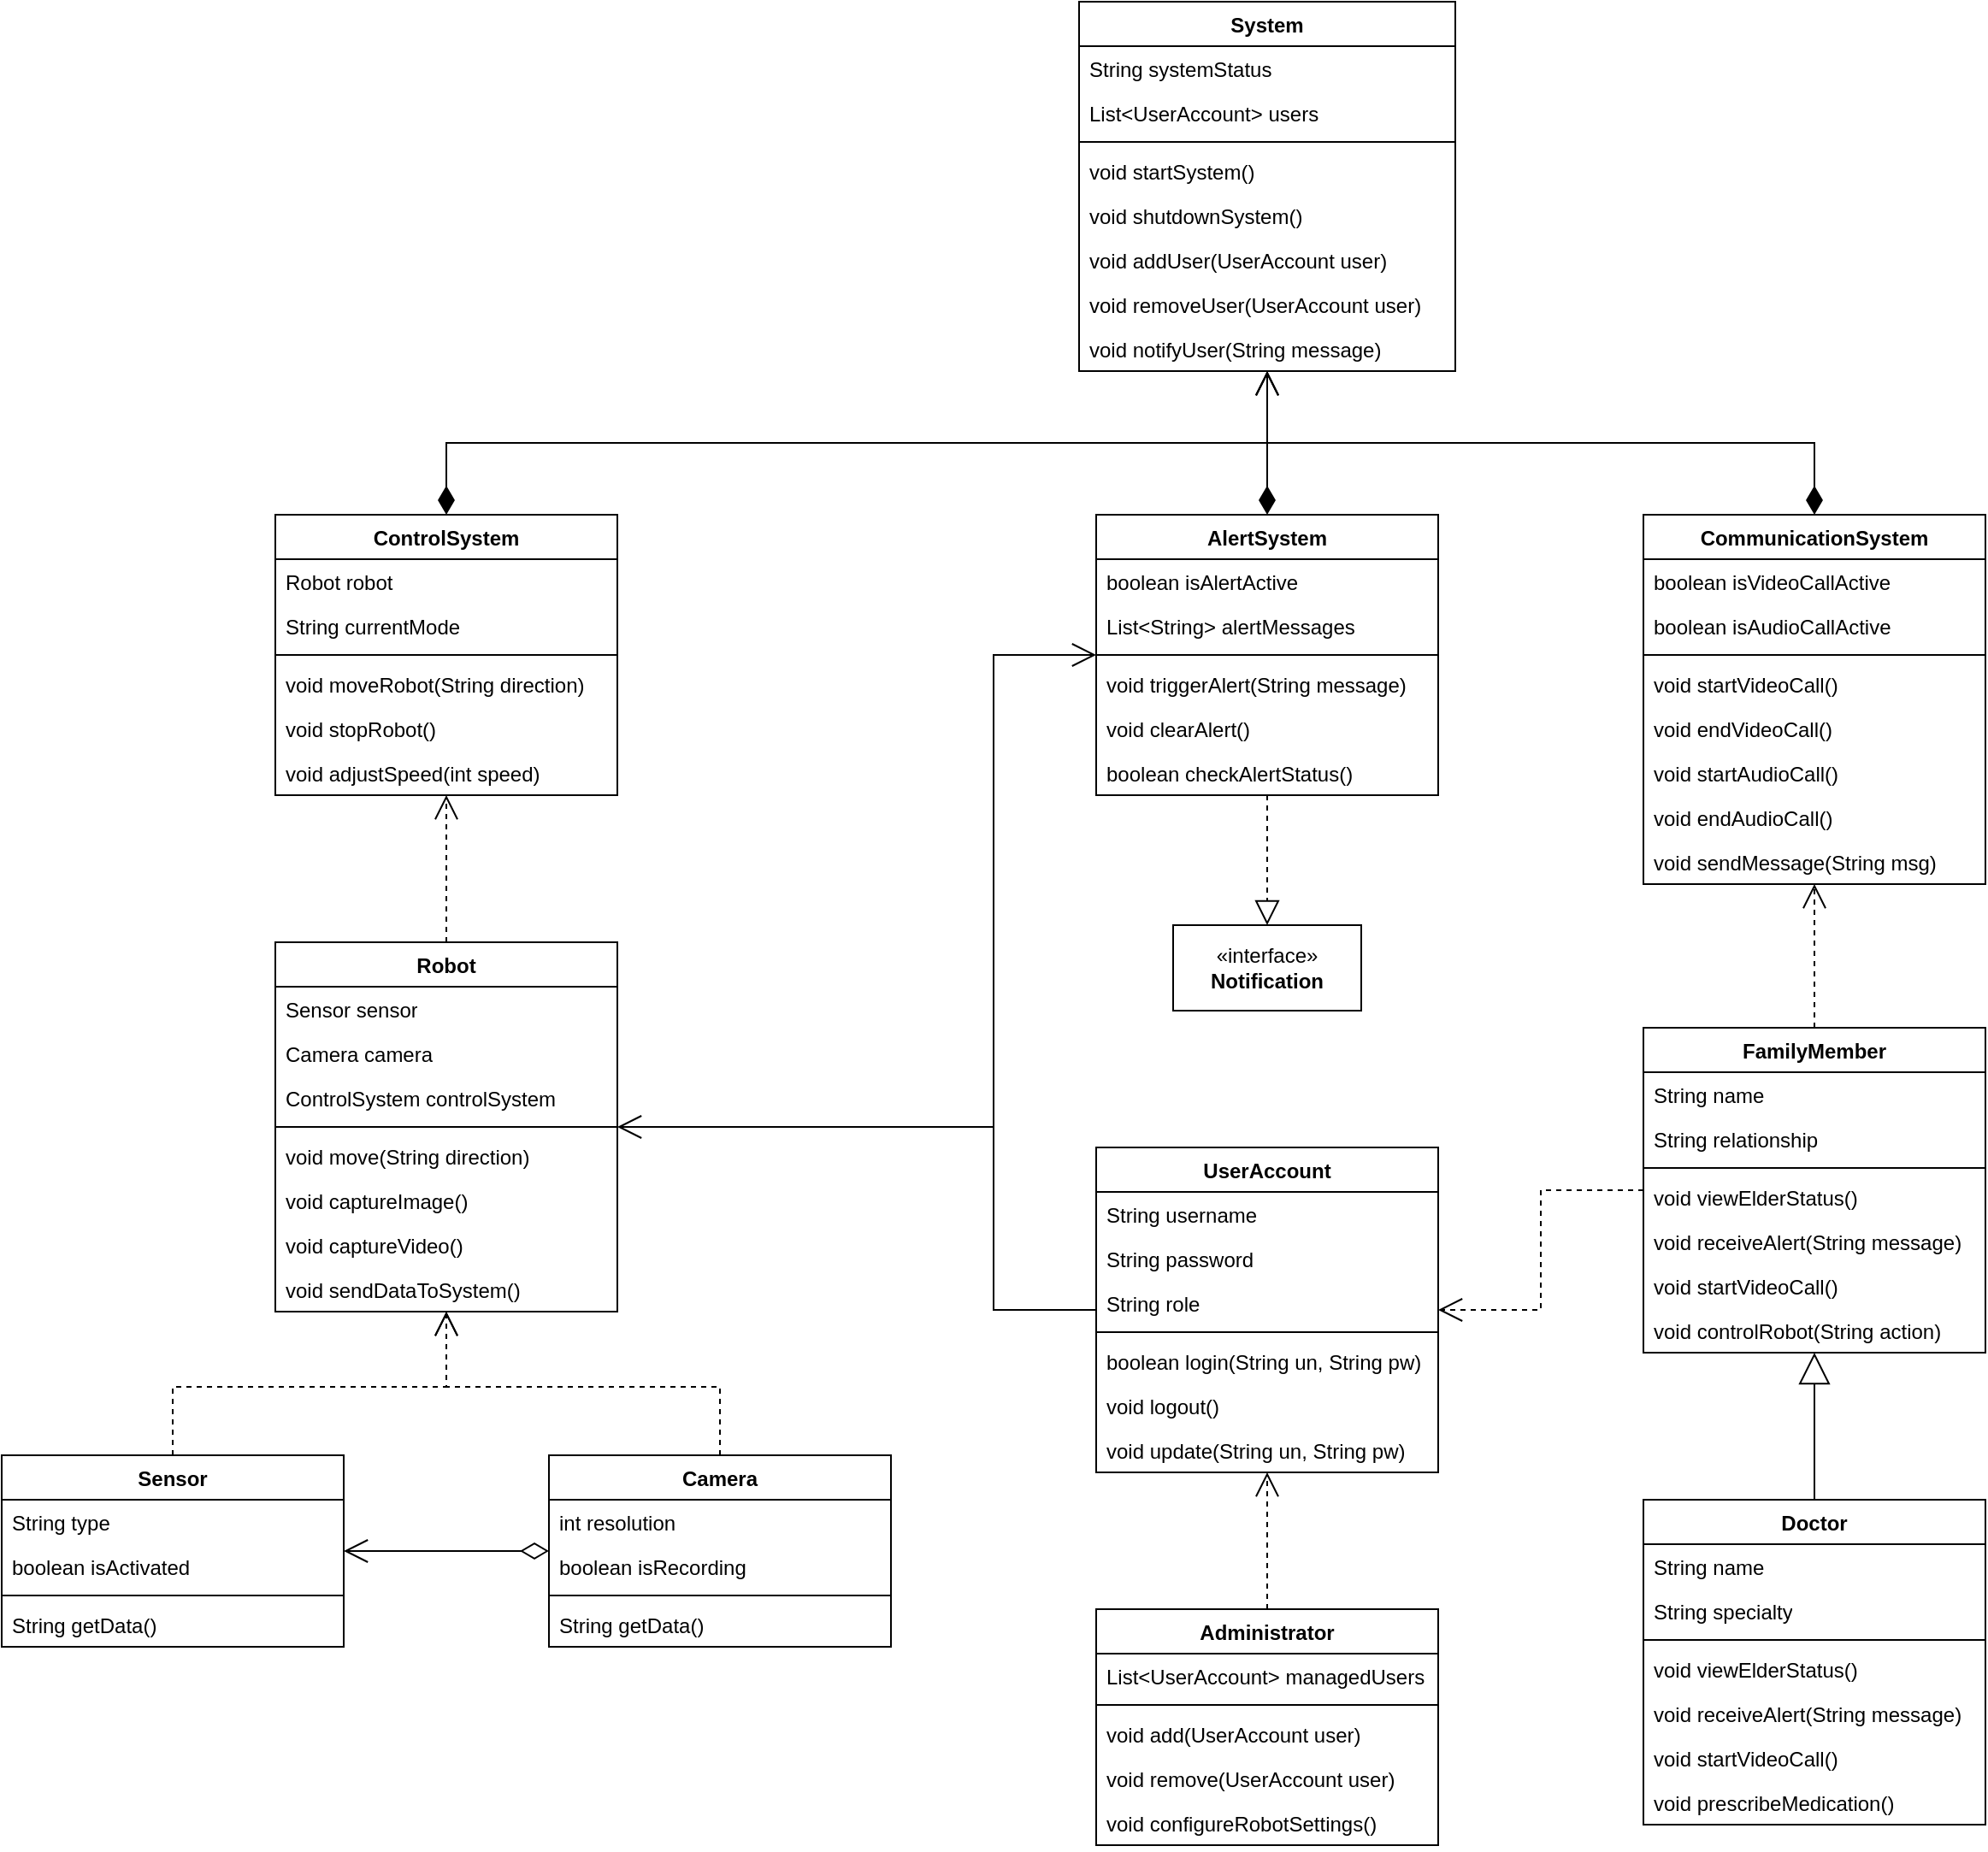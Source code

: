 <mxfile version="22.0.2" type="device">
  <diagram name="第 1 页" id="fSYWZaJNMlL_t06p-1oz">
    <mxGraphModel dx="2540" dy="2068" grid="1" gridSize="10" guides="1" tooltips="1" connect="1" arrows="1" fold="1" page="1" pageScale="1" pageWidth="827" pageHeight="1169" math="0" shadow="0">
      <root>
        <mxCell id="0" />
        <mxCell id="1" parent="0" />
        <mxCell id="MR2xdusJrkqCdpwwjNar-1" value="System" style="swimlane;fontStyle=1;align=center;verticalAlign=top;childLayout=stackLayout;horizontal=1;startSize=26;horizontalStack=0;resizeParent=1;resizeParentMax=0;resizeLast=0;collapsible=1;marginBottom=0;whiteSpace=wrap;html=1;" vertex="1" parent="1">
          <mxGeometry x="670" y="40" width="220" height="216" as="geometry" />
        </mxCell>
        <mxCell id="MR2xdusJrkqCdpwwjNar-51" value="String systemStatus" style="text;strokeColor=none;fillColor=none;align=left;verticalAlign=top;spacingLeft=4;spacingRight=4;overflow=hidden;rotatable=0;points=[[0,0.5],[1,0.5]];portConstraint=eastwest;whiteSpace=wrap;html=1;" vertex="1" parent="MR2xdusJrkqCdpwwjNar-1">
          <mxGeometry y="26" width="220" height="26" as="geometry" />
        </mxCell>
        <mxCell id="MR2xdusJrkqCdpwwjNar-52" value="List&amp;lt;UserAccount&amp;gt; users" style="text;strokeColor=none;fillColor=none;align=left;verticalAlign=top;spacingLeft=4;spacingRight=4;overflow=hidden;rotatable=0;points=[[0,0.5],[1,0.5]];portConstraint=eastwest;whiteSpace=wrap;html=1;" vertex="1" parent="MR2xdusJrkqCdpwwjNar-1">
          <mxGeometry y="52" width="220" height="26" as="geometry" />
        </mxCell>
        <mxCell id="MR2xdusJrkqCdpwwjNar-3" value="" style="line;strokeWidth=1;fillColor=none;align=left;verticalAlign=middle;spacingTop=-1;spacingLeft=3;spacingRight=3;rotatable=0;labelPosition=right;points=[];portConstraint=eastwest;strokeColor=inherit;" vertex="1" parent="MR2xdusJrkqCdpwwjNar-1">
          <mxGeometry y="78" width="220" height="8" as="geometry" />
        </mxCell>
        <mxCell id="MR2xdusJrkqCdpwwjNar-53" value="void startSystem()" style="text;strokeColor=none;fillColor=none;align=left;verticalAlign=top;spacingLeft=4;spacingRight=4;overflow=hidden;rotatable=0;points=[[0,0.5],[1,0.5]];portConstraint=eastwest;whiteSpace=wrap;html=1;" vertex="1" parent="MR2xdusJrkqCdpwwjNar-1">
          <mxGeometry y="86" width="220" height="26" as="geometry" />
        </mxCell>
        <mxCell id="MR2xdusJrkqCdpwwjNar-54" value="void shutdownSystem()" style="text;strokeColor=none;fillColor=none;align=left;verticalAlign=top;spacingLeft=4;spacingRight=4;overflow=hidden;rotatable=0;points=[[0,0.5],[1,0.5]];portConstraint=eastwest;whiteSpace=wrap;html=1;" vertex="1" parent="MR2xdusJrkqCdpwwjNar-1">
          <mxGeometry y="112" width="220" height="26" as="geometry" />
        </mxCell>
        <mxCell id="MR2xdusJrkqCdpwwjNar-55" value="void addUser(UserAccount user)" style="text;strokeColor=none;fillColor=none;align=left;verticalAlign=top;spacingLeft=4;spacingRight=4;overflow=hidden;rotatable=0;points=[[0,0.5],[1,0.5]];portConstraint=eastwest;whiteSpace=wrap;html=1;" vertex="1" parent="MR2xdusJrkqCdpwwjNar-1">
          <mxGeometry y="138" width="220" height="26" as="geometry" />
        </mxCell>
        <mxCell id="MR2xdusJrkqCdpwwjNar-56" value="void removeUser(UserAccount user)" style="text;strokeColor=none;fillColor=none;align=left;verticalAlign=top;spacingLeft=4;spacingRight=4;overflow=hidden;rotatable=0;points=[[0,0.5],[1,0.5]];portConstraint=eastwest;whiteSpace=wrap;html=1;" vertex="1" parent="MR2xdusJrkqCdpwwjNar-1">
          <mxGeometry y="164" width="220" height="26" as="geometry" />
        </mxCell>
        <mxCell id="MR2xdusJrkqCdpwwjNar-57" value="void notifyUser(String message)" style="text;strokeColor=none;fillColor=none;align=left;verticalAlign=top;spacingLeft=4;spacingRight=4;overflow=hidden;rotatable=0;points=[[0,0.5],[1,0.5]];portConstraint=eastwest;whiteSpace=wrap;html=1;" vertex="1" parent="MR2xdusJrkqCdpwwjNar-1">
          <mxGeometry y="190" width="220" height="26" as="geometry" />
        </mxCell>
        <mxCell id="MR2xdusJrkqCdpwwjNar-7" value="ControlSystem" style="swimlane;fontStyle=1;align=center;verticalAlign=top;childLayout=stackLayout;horizontal=1;startSize=26;horizontalStack=0;resizeParent=1;resizeParentMax=0;resizeLast=0;collapsible=1;marginBottom=0;whiteSpace=wrap;html=1;" vertex="1" parent="1">
          <mxGeometry x="200" y="340" width="200" height="164" as="geometry" />
        </mxCell>
        <mxCell id="MR2xdusJrkqCdpwwjNar-59" value="Robot robot" style="text;strokeColor=none;fillColor=none;align=left;verticalAlign=top;spacingLeft=4;spacingRight=4;overflow=hidden;rotatable=0;points=[[0,0.5],[1,0.5]];portConstraint=eastwest;whiteSpace=wrap;html=1;" vertex="1" parent="MR2xdusJrkqCdpwwjNar-7">
          <mxGeometry y="26" width="200" height="26" as="geometry" />
        </mxCell>
        <mxCell id="MR2xdusJrkqCdpwwjNar-60" value="String currentMode" style="text;strokeColor=none;fillColor=none;align=left;verticalAlign=top;spacingLeft=4;spacingRight=4;overflow=hidden;rotatable=0;points=[[0,0.5],[1,0.5]];portConstraint=eastwest;whiteSpace=wrap;html=1;" vertex="1" parent="MR2xdusJrkqCdpwwjNar-7">
          <mxGeometry y="52" width="200" height="26" as="geometry" />
        </mxCell>
        <mxCell id="MR2xdusJrkqCdpwwjNar-8" value="" style="line;strokeWidth=1;fillColor=none;align=left;verticalAlign=middle;spacingTop=-1;spacingLeft=3;spacingRight=3;rotatable=0;labelPosition=right;points=[];portConstraint=eastwest;strokeColor=inherit;" vertex="1" parent="MR2xdusJrkqCdpwwjNar-7">
          <mxGeometry y="78" width="200" height="8" as="geometry" />
        </mxCell>
        <mxCell id="MR2xdusJrkqCdpwwjNar-61" value="void moveRobot(String direction)" style="text;strokeColor=none;fillColor=none;align=left;verticalAlign=top;spacingLeft=4;spacingRight=4;overflow=hidden;rotatable=0;points=[[0,0.5],[1,0.5]];portConstraint=eastwest;whiteSpace=wrap;html=1;" vertex="1" parent="MR2xdusJrkqCdpwwjNar-7">
          <mxGeometry y="86" width="200" height="26" as="geometry" />
        </mxCell>
        <mxCell id="MR2xdusJrkqCdpwwjNar-63" value="void stopRobot()" style="text;strokeColor=none;fillColor=none;align=left;verticalAlign=top;spacingLeft=4;spacingRight=4;overflow=hidden;rotatable=0;points=[[0,0.5],[1,0.5]];portConstraint=eastwest;whiteSpace=wrap;html=1;" vertex="1" parent="MR2xdusJrkqCdpwwjNar-7">
          <mxGeometry y="112" width="200" height="26" as="geometry" />
        </mxCell>
        <mxCell id="MR2xdusJrkqCdpwwjNar-62" value="void adjustSpeed(int speed)" style="text;strokeColor=none;fillColor=none;align=left;verticalAlign=top;spacingLeft=4;spacingRight=4;overflow=hidden;rotatable=0;points=[[0,0.5],[1,0.5]];portConstraint=eastwest;whiteSpace=wrap;html=1;" vertex="1" parent="MR2xdusJrkqCdpwwjNar-7">
          <mxGeometry y="138" width="200" height="26" as="geometry" />
        </mxCell>
        <mxCell id="MR2xdusJrkqCdpwwjNar-9" value="AlertSystem" style="swimlane;fontStyle=1;align=center;verticalAlign=top;childLayout=stackLayout;horizontal=1;startSize=26;horizontalStack=0;resizeParent=1;resizeParentMax=0;resizeLast=0;collapsible=1;marginBottom=0;whiteSpace=wrap;html=1;" vertex="1" parent="1">
          <mxGeometry x="680" y="340" width="200" height="164" as="geometry" />
        </mxCell>
        <mxCell id="MR2xdusJrkqCdpwwjNar-65" value="boolean isAlertActive" style="text;strokeColor=none;fillColor=none;align=left;verticalAlign=top;spacingLeft=4;spacingRight=4;overflow=hidden;rotatable=0;points=[[0,0.5],[1,0.5]];portConstraint=eastwest;whiteSpace=wrap;html=1;" vertex="1" parent="MR2xdusJrkqCdpwwjNar-9">
          <mxGeometry y="26" width="200" height="26" as="geometry" />
        </mxCell>
        <mxCell id="MR2xdusJrkqCdpwwjNar-64" value="List&amp;lt;String&amp;gt; alertMessages" style="text;strokeColor=none;fillColor=none;align=left;verticalAlign=top;spacingLeft=4;spacingRight=4;overflow=hidden;rotatable=0;points=[[0,0.5],[1,0.5]];portConstraint=eastwest;whiteSpace=wrap;html=1;" vertex="1" parent="MR2xdusJrkqCdpwwjNar-9">
          <mxGeometry y="52" width="200" height="26" as="geometry" />
        </mxCell>
        <mxCell id="MR2xdusJrkqCdpwwjNar-10" value="" style="line;strokeWidth=1;fillColor=none;align=left;verticalAlign=middle;spacingTop=-1;spacingLeft=3;spacingRight=3;rotatable=0;labelPosition=right;points=[];portConstraint=eastwest;strokeColor=inherit;" vertex="1" parent="MR2xdusJrkqCdpwwjNar-9">
          <mxGeometry y="78" width="200" height="8" as="geometry" />
        </mxCell>
        <mxCell id="MR2xdusJrkqCdpwwjNar-66" value="void triggerAlert(String message)" style="text;strokeColor=none;fillColor=none;align=left;verticalAlign=top;spacingLeft=4;spacingRight=4;overflow=hidden;rotatable=0;points=[[0,0.5],[1,0.5]];portConstraint=eastwest;whiteSpace=wrap;html=1;" vertex="1" parent="MR2xdusJrkqCdpwwjNar-9">
          <mxGeometry y="86" width="200" height="26" as="geometry" />
        </mxCell>
        <mxCell id="MR2xdusJrkqCdpwwjNar-68" value="void clearAlert()" style="text;strokeColor=none;fillColor=none;align=left;verticalAlign=top;spacingLeft=4;spacingRight=4;overflow=hidden;rotatable=0;points=[[0,0.5],[1,0.5]];portConstraint=eastwest;whiteSpace=wrap;html=1;" vertex="1" parent="MR2xdusJrkqCdpwwjNar-9">
          <mxGeometry y="112" width="200" height="26" as="geometry" />
        </mxCell>
        <mxCell id="MR2xdusJrkqCdpwwjNar-67" value="boolean checkAlertStatus()" style="text;strokeColor=none;fillColor=none;align=left;verticalAlign=top;spacingLeft=4;spacingRight=4;overflow=hidden;rotatable=0;points=[[0,0.5],[1,0.5]];portConstraint=eastwest;whiteSpace=wrap;html=1;" vertex="1" parent="MR2xdusJrkqCdpwwjNar-9">
          <mxGeometry y="138" width="200" height="26" as="geometry" />
        </mxCell>
        <mxCell id="MR2xdusJrkqCdpwwjNar-11" value="CommunicationSystem" style="swimlane;fontStyle=1;align=center;verticalAlign=top;childLayout=stackLayout;horizontal=1;startSize=26;horizontalStack=0;resizeParent=1;resizeParentMax=0;resizeLast=0;collapsible=1;marginBottom=0;whiteSpace=wrap;html=1;" vertex="1" parent="1">
          <mxGeometry x="1000" y="340" width="200" height="216" as="geometry" />
        </mxCell>
        <mxCell id="MR2xdusJrkqCdpwwjNar-69" value="boolean isVideoCallActive" style="text;strokeColor=none;fillColor=none;align=left;verticalAlign=top;spacingLeft=4;spacingRight=4;overflow=hidden;rotatable=0;points=[[0,0.5],[1,0.5]];portConstraint=eastwest;whiteSpace=wrap;html=1;" vertex="1" parent="MR2xdusJrkqCdpwwjNar-11">
          <mxGeometry y="26" width="200" height="26" as="geometry" />
        </mxCell>
        <mxCell id="MR2xdusJrkqCdpwwjNar-70" value="boolean isAudioCallActive" style="text;strokeColor=none;fillColor=none;align=left;verticalAlign=top;spacingLeft=4;spacingRight=4;overflow=hidden;rotatable=0;points=[[0,0.5],[1,0.5]];portConstraint=eastwest;whiteSpace=wrap;html=1;" vertex="1" parent="MR2xdusJrkqCdpwwjNar-11">
          <mxGeometry y="52" width="200" height="26" as="geometry" />
        </mxCell>
        <mxCell id="MR2xdusJrkqCdpwwjNar-12" value="" style="line;strokeWidth=1;fillColor=none;align=left;verticalAlign=middle;spacingTop=-1;spacingLeft=3;spacingRight=3;rotatable=0;labelPosition=right;points=[];portConstraint=eastwest;strokeColor=inherit;" vertex="1" parent="MR2xdusJrkqCdpwwjNar-11">
          <mxGeometry y="78" width="200" height="8" as="geometry" />
        </mxCell>
        <mxCell id="MR2xdusJrkqCdpwwjNar-75" value="void startVideoCall()" style="text;strokeColor=none;fillColor=none;align=left;verticalAlign=top;spacingLeft=4;spacingRight=4;overflow=hidden;rotatable=0;points=[[0,0.5],[1,0.5]];portConstraint=eastwest;whiteSpace=wrap;html=1;" vertex="1" parent="MR2xdusJrkqCdpwwjNar-11">
          <mxGeometry y="86" width="200" height="26" as="geometry" />
        </mxCell>
        <mxCell id="MR2xdusJrkqCdpwwjNar-74" value="void endVideoCall()" style="text;strokeColor=none;fillColor=none;align=left;verticalAlign=top;spacingLeft=4;spacingRight=4;overflow=hidden;rotatable=0;points=[[0,0.5],[1,0.5]];portConstraint=eastwest;whiteSpace=wrap;html=1;" vertex="1" parent="MR2xdusJrkqCdpwwjNar-11">
          <mxGeometry y="112" width="200" height="26" as="geometry" />
        </mxCell>
        <mxCell id="MR2xdusJrkqCdpwwjNar-73" value="void startAudioCall()" style="text;strokeColor=none;fillColor=none;align=left;verticalAlign=top;spacingLeft=4;spacingRight=4;overflow=hidden;rotatable=0;points=[[0,0.5],[1,0.5]];portConstraint=eastwest;whiteSpace=wrap;html=1;" vertex="1" parent="MR2xdusJrkqCdpwwjNar-11">
          <mxGeometry y="138" width="200" height="26" as="geometry" />
        </mxCell>
        <mxCell id="MR2xdusJrkqCdpwwjNar-72" value="void endAudioCall()" style="text;strokeColor=none;fillColor=none;align=left;verticalAlign=top;spacingLeft=4;spacingRight=4;overflow=hidden;rotatable=0;points=[[0,0.5],[1,0.5]];portConstraint=eastwest;whiteSpace=wrap;html=1;" vertex="1" parent="MR2xdusJrkqCdpwwjNar-11">
          <mxGeometry y="164" width="200" height="26" as="geometry" />
        </mxCell>
        <mxCell id="MR2xdusJrkqCdpwwjNar-71" value="void sendMessage(String msg)" style="text;strokeColor=none;fillColor=none;align=left;verticalAlign=top;spacingLeft=4;spacingRight=4;overflow=hidden;rotatable=0;points=[[0,0.5],[1,0.5]];portConstraint=eastwest;whiteSpace=wrap;html=1;" vertex="1" parent="MR2xdusJrkqCdpwwjNar-11">
          <mxGeometry y="190" width="200" height="26" as="geometry" />
        </mxCell>
        <mxCell id="MR2xdusJrkqCdpwwjNar-13" value="Robot" style="swimlane;fontStyle=1;align=center;verticalAlign=top;childLayout=stackLayout;horizontal=1;startSize=26;horizontalStack=0;resizeParent=1;resizeParentMax=0;resizeLast=0;collapsible=1;marginBottom=0;whiteSpace=wrap;html=1;" vertex="1" parent="1">
          <mxGeometry x="200" y="590" width="200" height="216" as="geometry" />
        </mxCell>
        <mxCell id="MR2xdusJrkqCdpwwjNar-76" value="Sensor sensor" style="text;strokeColor=none;fillColor=none;align=left;verticalAlign=top;spacingLeft=4;spacingRight=4;overflow=hidden;rotatable=0;points=[[0,0.5],[1,0.5]];portConstraint=eastwest;whiteSpace=wrap;html=1;" vertex="1" parent="MR2xdusJrkqCdpwwjNar-13">
          <mxGeometry y="26" width="200" height="26" as="geometry" />
        </mxCell>
        <mxCell id="MR2xdusJrkqCdpwwjNar-78" value="Camera camera" style="text;strokeColor=none;fillColor=none;align=left;verticalAlign=top;spacingLeft=4;spacingRight=4;overflow=hidden;rotatable=0;points=[[0,0.5],[1,0.5]];portConstraint=eastwest;whiteSpace=wrap;html=1;" vertex="1" parent="MR2xdusJrkqCdpwwjNar-13">
          <mxGeometry y="52" width="200" height="26" as="geometry" />
        </mxCell>
        <mxCell id="MR2xdusJrkqCdpwwjNar-77" value="ControlSystem controlSystem" style="text;strokeColor=none;fillColor=none;align=left;verticalAlign=top;spacingLeft=4;spacingRight=4;overflow=hidden;rotatable=0;points=[[0,0.5],[1,0.5]];portConstraint=eastwest;whiteSpace=wrap;html=1;" vertex="1" parent="MR2xdusJrkqCdpwwjNar-13">
          <mxGeometry y="78" width="200" height="26" as="geometry" />
        </mxCell>
        <mxCell id="MR2xdusJrkqCdpwwjNar-14" value="" style="line;strokeWidth=1;fillColor=none;align=left;verticalAlign=middle;spacingTop=-1;spacingLeft=3;spacingRight=3;rotatable=0;labelPosition=right;points=[];portConstraint=eastwest;strokeColor=inherit;" vertex="1" parent="MR2xdusJrkqCdpwwjNar-13">
          <mxGeometry y="104" width="200" height="8" as="geometry" />
        </mxCell>
        <mxCell id="MR2xdusJrkqCdpwwjNar-79" value="void move(String direction)" style="text;strokeColor=none;fillColor=none;align=left;verticalAlign=top;spacingLeft=4;spacingRight=4;overflow=hidden;rotatable=0;points=[[0,0.5],[1,0.5]];portConstraint=eastwest;whiteSpace=wrap;html=1;" vertex="1" parent="MR2xdusJrkqCdpwwjNar-13">
          <mxGeometry y="112" width="200" height="26" as="geometry" />
        </mxCell>
        <mxCell id="MR2xdusJrkqCdpwwjNar-81" value="void captureImage()" style="text;strokeColor=none;fillColor=none;align=left;verticalAlign=top;spacingLeft=4;spacingRight=4;overflow=hidden;rotatable=0;points=[[0,0.5],[1,0.5]];portConstraint=eastwest;whiteSpace=wrap;html=1;" vertex="1" parent="MR2xdusJrkqCdpwwjNar-13">
          <mxGeometry y="138" width="200" height="26" as="geometry" />
        </mxCell>
        <mxCell id="MR2xdusJrkqCdpwwjNar-84" value="void captureVideo()" style="text;strokeColor=none;fillColor=none;align=left;verticalAlign=top;spacingLeft=4;spacingRight=4;overflow=hidden;rotatable=0;points=[[0,0.5],[1,0.5]];portConstraint=eastwest;whiteSpace=wrap;html=1;" vertex="1" parent="MR2xdusJrkqCdpwwjNar-13">
          <mxGeometry y="164" width="200" height="26" as="geometry" />
        </mxCell>
        <mxCell id="MR2xdusJrkqCdpwwjNar-82" value="void sendDataToSystem()" style="text;strokeColor=none;fillColor=none;align=left;verticalAlign=top;spacingLeft=4;spacingRight=4;overflow=hidden;rotatable=0;points=[[0,0.5],[1,0.5]];portConstraint=eastwest;whiteSpace=wrap;html=1;" vertex="1" parent="MR2xdusJrkqCdpwwjNar-13">
          <mxGeometry y="190" width="200" height="26" as="geometry" />
        </mxCell>
        <mxCell id="MR2xdusJrkqCdpwwjNar-15" value="Sensor" style="swimlane;fontStyle=1;align=center;verticalAlign=top;childLayout=stackLayout;horizontal=1;startSize=26;horizontalStack=0;resizeParent=1;resizeParentMax=0;resizeLast=0;collapsible=1;marginBottom=0;whiteSpace=wrap;html=1;" vertex="1" parent="1">
          <mxGeometry x="40" y="890" width="200" height="112" as="geometry" />
        </mxCell>
        <mxCell id="MR2xdusJrkqCdpwwjNar-85" value="String type" style="text;strokeColor=none;fillColor=none;align=left;verticalAlign=top;spacingLeft=4;spacingRight=4;overflow=hidden;rotatable=0;points=[[0,0.5],[1,0.5]];portConstraint=eastwest;whiteSpace=wrap;html=1;" vertex="1" parent="MR2xdusJrkqCdpwwjNar-15">
          <mxGeometry y="26" width="200" height="26" as="geometry" />
        </mxCell>
        <mxCell id="MR2xdusJrkqCdpwwjNar-86" value="boolean isActivated" style="text;strokeColor=none;fillColor=none;align=left;verticalAlign=top;spacingLeft=4;spacingRight=4;overflow=hidden;rotatable=0;points=[[0,0.5],[1,0.5]];portConstraint=eastwest;whiteSpace=wrap;html=1;" vertex="1" parent="MR2xdusJrkqCdpwwjNar-15">
          <mxGeometry y="52" width="200" height="26" as="geometry" />
        </mxCell>
        <mxCell id="MR2xdusJrkqCdpwwjNar-16" value="" style="line;strokeWidth=1;fillColor=none;align=left;verticalAlign=middle;spacingTop=-1;spacingLeft=3;spacingRight=3;rotatable=0;labelPosition=right;points=[];portConstraint=eastwest;strokeColor=inherit;" vertex="1" parent="MR2xdusJrkqCdpwwjNar-15">
          <mxGeometry y="78" width="200" height="8" as="geometry" />
        </mxCell>
        <mxCell id="MR2xdusJrkqCdpwwjNar-92" value="String getData()" style="text;strokeColor=none;fillColor=none;align=left;verticalAlign=top;spacingLeft=4;spacingRight=4;overflow=hidden;rotatable=0;points=[[0,0.5],[1,0.5]];portConstraint=eastwest;whiteSpace=wrap;html=1;" vertex="1" parent="MR2xdusJrkqCdpwwjNar-15">
          <mxGeometry y="86" width="200" height="26" as="geometry" />
        </mxCell>
        <mxCell id="MR2xdusJrkqCdpwwjNar-17" value="Camera" style="swimlane;fontStyle=1;align=center;verticalAlign=top;childLayout=stackLayout;horizontal=1;startSize=26;horizontalStack=0;resizeParent=1;resizeParentMax=0;resizeLast=0;collapsible=1;marginBottom=0;whiteSpace=wrap;html=1;" vertex="1" parent="1">
          <mxGeometry x="360" y="890" width="200" height="112" as="geometry" />
        </mxCell>
        <mxCell id="MR2xdusJrkqCdpwwjNar-88" value="int resolution" style="text;strokeColor=none;fillColor=none;align=left;verticalAlign=top;spacingLeft=4;spacingRight=4;overflow=hidden;rotatable=0;points=[[0,0.5],[1,0.5]];portConstraint=eastwest;whiteSpace=wrap;html=1;" vertex="1" parent="MR2xdusJrkqCdpwwjNar-17">
          <mxGeometry y="26" width="200" height="26" as="geometry" />
        </mxCell>
        <mxCell id="MR2xdusJrkqCdpwwjNar-87" value="boolean isRecording" style="text;strokeColor=none;fillColor=none;align=left;verticalAlign=top;spacingLeft=4;spacingRight=4;overflow=hidden;rotatable=0;points=[[0,0.5],[1,0.5]];portConstraint=eastwest;whiteSpace=wrap;html=1;" vertex="1" parent="MR2xdusJrkqCdpwwjNar-17">
          <mxGeometry y="52" width="200" height="26" as="geometry" />
        </mxCell>
        <mxCell id="MR2xdusJrkqCdpwwjNar-18" value="" style="line;strokeWidth=1;fillColor=none;align=left;verticalAlign=middle;spacingTop=-1;spacingLeft=3;spacingRight=3;rotatable=0;labelPosition=right;points=[];portConstraint=eastwest;strokeColor=inherit;" vertex="1" parent="MR2xdusJrkqCdpwwjNar-17">
          <mxGeometry y="78" width="200" height="8" as="geometry" />
        </mxCell>
        <mxCell id="MR2xdusJrkqCdpwwjNar-89" value="String getData()" style="text;strokeColor=none;fillColor=none;align=left;verticalAlign=top;spacingLeft=4;spacingRight=4;overflow=hidden;rotatable=0;points=[[0,0.5],[1,0.5]];portConstraint=eastwest;whiteSpace=wrap;html=1;" vertex="1" parent="MR2xdusJrkqCdpwwjNar-17">
          <mxGeometry y="86" width="200" height="26" as="geometry" />
        </mxCell>
        <mxCell id="MR2xdusJrkqCdpwwjNar-21" value="FamilyMember" style="swimlane;fontStyle=1;align=center;verticalAlign=top;childLayout=stackLayout;horizontal=1;startSize=26;horizontalStack=0;resizeParent=1;resizeParentMax=0;resizeLast=0;collapsible=1;marginBottom=0;whiteSpace=wrap;html=1;" vertex="1" parent="1">
          <mxGeometry x="1000" y="640" width="200" height="190" as="geometry" />
        </mxCell>
        <mxCell id="MR2xdusJrkqCdpwwjNar-103" value="String name" style="text;strokeColor=none;fillColor=none;align=left;verticalAlign=top;spacingLeft=4;spacingRight=4;overflow=hidden;rotatable=0;points=[[0,0.5],[1,0.5]];portConstraint=eastwest;whiteSpace=wrap;html=1;" vertex="1" parent="MR2xdusJrkqCdpwwjNar-21">
          <mxGeometry y="26" width="200" height="26" as="geometry" />
        </mxCell>
        <mxCell id="MR2xdusJrkqCdpwwjNar-104" value="String relationship" style="text;strokeColor=none;fillColor=none;align=left;verticalAlign=top;spacingLeft=4;spacingRight=4;overflow=hidden;rotatable=0;points=[[0,0.5],[1,0.5]];portConstraint=eastwest;whiteSpace=wrap;html=1;" vertex="1" parent="MR2xdusJrkqCdpwwjNar-21">
          <mxGeometry y="52" width="200" height="26" as="geometry" />
        </mxCell>
        <mxCell id="MR2xdusJrkqCdpwwjNar-22" value="" style="line;strokeWidth=1;fillColor=none;align=left;verticalAlign=middle;spacingTop=-1;spacingLeft=3;spacingRight=3;rotatable=0;labelPosition=right;points=[];portConstraint=eastwest;strokeColor=inherit;" vertex="1" parent="MR2xdusJrkqCdpwwjNar-21">
          <mxGeometry y="78" width="200" height="8" as="geometry" />
        </mxCell>
        <mxCell id="MR2xdusJrkqCdpwwjNar-108" value="void viewElderStatus()" style="text;strokeColor=none;fillColor=none;align=left;verticalAlign=top;spacingLeft=4;spacingRight=4;overflow=hidden;rotatable=0;points=[[0,0.5],[1,0.5]];portConstraint=eastwest;whiteSpace=wrap;html=1;" vertex="1" parent="MR2xdusJrkqCdpwwjNar-21">
          <mxGeometry y="86" width="200" height="26" as="geometry" />
        </mxCell>
        <mxCell id="MR2xdusJrkqCdpwwjNar-107" value="void receiveAlert(String message)" style="text;strokeColor=none;fillColor=none;align=left;verticalAlign=top;spacingLeft=4;spacingRight=4;overflow=hidden;rotatable=0;points=[[0,0.5],[1,0.5]];portConstraint=eastwest;whiteSpace=wrap;html=1;" vertex="1" parent="MR2xdusJrkqCdpwwjNar-21">
          <mxGeometry y="112" width="200" height="26" as="geometry" />
        </mxCell>
        <mxCell id="MR2xdusJrkqCdpwwjNar-106" value="void startVideoCall()" style="text;strokeColor=none;fillColor=none;align=left;verticalAlign=top;spacingLeft=4;spacingRight=4;overflow=hidden;rotatable=0;points=[[0,0.5],[1,0.5]];portConstraint=eastwest;whiteSpace=wrap;html=1;" vertex="1" parent="MR2xdusJrkqCdpwwjNar-21">
          <mxGeometry y="138" width="200" height="26" as="geometry" />
        </mxCell>
        <mxCell id="MR2xdusJrkqCdpwwjNar-105" value="void controlRobot(String action)" style="text;strokeColor=none;fillColor=none;align=left;verticalAlign=top;spacingLeft=4;spacingRight=4;overflow=hidden;rotatable=0;points=[[0,0.5],[1,0.5]];portConstraint=eastwest;whiteSpace=wrap;html=1;" vertex="1" parent="MR2xdusJrkqCdpwwjNar-21">
          <mxGeometry y="164" width="200" height="26" as="geometry" />
        </mxCell>
        <mxCell id="MR2xdusJrkqCdpwwjNar-23" value="Doctor" style="swimlane;fontStyle=1;align=center;verticalAlign=top;childLayout=stackLayout;horizontal=1;startSize=26;horizontalStack=0;resizeParent=1;resizeParentMax=0;resizeLast=0;collapsible=1;marginBottom=0;whiteSpace=wrap;html=1;" vertex="1" parent="1">
          <mxGeometry x="1000" y="916" width="200" height="190" as="geometry" />
        </mxCell>
        <mxCell id="MR2xdusJrkqCdpwwjNar-109" value="String name" style="text;strokeColor=none;fillColor=none;align=left;verticalAlign=top;spacingLeft=4;spacingRight=4;overflow=hidden;rotatable=0;points=[[0,0.5],[1,0.5]];portConstraint=eastwest;whiteSpace=wrap;html=1;" vertex="1" parent="MR2xdusJrkqCdpwwjNar-23">
          <mxGeometry y="26" width="200" height="26" as="geometry" />
        </mxCell>
        <mxCell id="MR2xdusJrkqCdpwwjNar-110" value="String specialty" style="text;strokeColor=none;fillColor=none;align=left;verticalAlign=top;spacingLeft=4;spacingRight=4;overflow=hidden;rotatable=0;points=[[0,0.5],[1,0.5]];portConstraint=eastwest;whiteSpace=wrap;html=1;" vertex="1" parent="MR2xdusJrkqCdpwwjNar-23">
          <mxGeometry y="52" width="200" height="26" as="geometry" />
        </mxCell>
        <mxCell id="MR2xdusJrkqCdpwwjNar-24" value="" style="line;strokeWidth=1;fillColor=none;align=left;verticalAlign=middle;spacingTop=-1;spacingLeft=3;spacingRight=3;rotatable=0;labelPosition=right;points=[];portConstraint=eastwest;strokeColor=inherit;" vertex="1" parent="MR2xdusJrkqCdpwwjNar-23">
          <mxGeometry y="78" width="200" height="8" as="geometry" />
        </mxCell>
        <mxCell id="MR2xdusJrkqCdpwwjNar-111" value="void viewElderStatus()" style="text;strokeColor=none;fillColor=none;align=left;verticalAlign=top;spacingLeft=4;spacingRight=4;overflow=hidden;rotatable=0;points=[[0,0.5],[1,0.5]];portConstraint=eastwest;whiteSpace=wrap;html=1;" vertex="1" parent="MR2xdusJrkqCdpwwjNar-23">
          <mxGeometry y="86" width="200" height="26" as="geometry" />
        </mxCell>
        <mxCell id="MR2xdusJrkqCdpwwjNar-112" value="void receiveAlert(String message)" style="text;strokeColor=none;fillColor=none;align=left;verticalAlign=top;spacingLeft=4;spacingRight=4;overflow=hidden;rotatable=0;points=[[0,0.5],[1,0.5]];portConstraint=eastwest;whiteSpace=wrap;html=1;" vertex="1" parent="MR2xdusJrkqCdpwwjNar-23">
          <mxGeometry y="112" width="200" height="26" as="geometry" />
        </mxCell>
        <mxCell id="MR2xdusJrkqCdpwwjNar-113" value="void startVideoCall()" style="text;strokeColor=none;fillColor=none;align=left;verticalAlign=top;spacingLeft=4;spacingRight=4;overflow=hidden;rotatable=0;points=[[0,0.5],[1,0.5]];portConstraint=eastwest;whiteSpace=wrap;html=1;" vertex="1" parent="MR2xdusJrkqCdpwwjNar-23">
          <mxGeometry y="138" width="200" height="26" as="geometry" />
        </mxCell>
        <mxCell id="MR2xdusJrkqCdpwwjNar-114" value="void prescribeMedication()" style="text;strokeColor=none;fillColor=none;align=left;verticalAlign=top;spacingLeft=4;spacingRight=4;overflow=hidden;rotatable=0;points=[[0,0.5],[1,0.5]];portConstraint=eastwest;whiteSpace=wrap;html=1;" vertex="1" parent="MR2xdusJrkqCdpwwjNar-23">
          <mxGeometry y="164" width="200" height="26" as="geometry" />
        </mxCell>
        <mxCell id="MR2xdusJrkqCdpwwjNar-25" value="UserAccount" style="swimlane;fontStyle=1;align=center;verticalAlign=top;childLayout=stackLayout;horizontal=1;startSize=26;horizontalStack=0;resizeParent=1;resizeParentMax=0;resizeLast=0;collapsible=1;marginBottom=0;whiteSpace=wrap;html=1;" vertex="1" parent="1">
          <mxGeometry x="680" y="710" width="200" height="190" as="geometry" />
        </mxCell>
        <mxCell id="MR2xdusJrkqCdpwwjNar-93" value="String username" style="text;strokeColor=none;fillColor=none;align=left;verticalAlign=top;spacingLeft=4;spacingRight=4;overflow=hidden;rotatable=0;points=[[0,0.5],[1,0.5]];portConstraint=eastwest;whiteSpace=wrap;html=1;" vertex="1" parent="MR2xdusJrkqCdpwwjNar-25">
          <mxGeometry y="26" width="200" height="26" as="geometry" />
        </mxCell>
        <mxCell id="MR2xdusJrkqCdpwwjNar-95" value="String password" style="text;strokeColor=none;fillColor=none;align=left;verticalAlign=top;spacingLeft=4;spacingRight=4;overflow=hidden;rotatable=0;points=[[0,0.5],[1,0.5]];portConstraint=eastwest;whiteSpace=wrap;html=1;" vertex="1" parent="MR2xdusJrkqCdpwwjNar-25">
          <mxGeometry y="52" width="200" height="26" as="geometry" />
        </mxCell>
        <mxCell id="MR2xdusJrkqCdpwwjNar-94" value="String role" style="text;strokeColor=none;fillColor=none;align=left;verticalAlign=top;spacingLeft=4;spacingRight=4;overflow=hidden;rotatable=0;points=[[0,0.5],[1,0.5]];portConstraint=eastwest;whiteSpace=wrap;html=1;" vertex="1" parent="MR2xdusJrkqCdpwwjNar-25">
          <mxGeometry y="78" width="200" height="26" as="geometry" />
        </mxCell>
        <mxCell id="MR2xdusJrkqCdpwwjNar-26" value="" style="line;strokeWidth=1;fillColor=none;align=left;verticalAlign=middle;spacingTop=-1;spacingLeft=3;spacingRight=3;rotatable=0;labelPosition=right;points=[];portConstraint=eastwest;strokeColor=inherit;" vertex="1" parent="MR2xdusJrkqCdpwwjNar-25">
          <mxGeometry y="104" width="200" height="8" as="geometry" />
        </mxCell>
        <mxCell id="MR2xdusJrkqCdpwwjNar-98" value="boolean login(String un, String pw)" style="text;strokeColor=none;fillColor=none;align=left;verticalAlign=top;spacingLeft=4;spacingRight=4;overflow=hidden;rotatable=0;points=[[0,0.5],[1,0.5]];portConstraint=eastwest;whiteSpace=wrap;html=1;" vertex="1" parent="MR2xdusJrkqCdpwwjNar-25">
          <mxGeometry y="112" width="200" height="26" as="geometry" />
        </mxCell>
        <mxCell id="MR2xdusJrkqCdpwwjNar-97" value="void logout()" style="text;strokeColor=none;fillColor=none;align=left;verticalAlign=top;spacingLeft=4;spacingRight=4;overflow=hidden;rotatable=0;points=[[0,0.5],[1,0.5]];portConstraint=eastwest;whiteSpace=wrap;html=1;" vertex="1" parent="MR2xdusJrkqCdpwwjNar-25">
          <mxGeometry y="138" width="200" height="26" as="geometry" />
        </mxCell>
        <mxCell id="MR2xdusJrkqCdpwwjNar-96" value="void update(String un, String pw)" style="text;strokeColor=none;fillColor=none;align=left;verticalAlign=top;spacingLeft=4;spacingRight=4;overflow=hidden;rotatable=0;points=[[0,0.5],[1,0.5]];portConstraint=eastwest;whiteSpace=wrap;html=1;" vertex="1" parent="MR2xdusJrkqCdpwwjNar-25">
          <mxGeometry y="164" width="200" height="26" as="geometry" />
        </mxCell>
        <mxCell id="MR2xdusJrkqCdpwwjNar-27" value="Administrator" style="swimlane;fontStyle=1;align=center;verticalAlign=top;childLayout=stackLayout;horizontal=1;startSize=26;horizontalStack=0;resizeParent=1;resizeParentMax=0;resizeLast=0;collapsible=1;marginBottom=0;whiteSpace=wrap;html=1;" vertex="1" parent="1">
          <mxGeometry x="680" y="980" width="200" height="138" as="geometry" />
        </mxCell>
        <mxCell id="MR2xdusJrkqCdpwwjNar-99" value="List&amp;lt;UserAccount&amp;gt; managedUsers" style="text;strokeColor=none;fillColor=none;align=left;verticalAlign=top;spacingLeft=4;spacingRight=4;overflow=hidden;rotatable=0;points=[[0,0.5],[1,0.5]];portConstraint=eastwest;whiteSpace=wrap;html=1;" vertex="1" parent="MR2xdusJrkqCdpwwjNar-27">
          <mxGeometry y="26" width="200" height="26" as="geometry" />
        </mxCell>
        <mxCell id="MR2xdusJrkqCdpwwjNar-28" value="" style="line;strokeWidth=1;fillColor=none;align=left;verticalAlign=middle;spacingTop=-1;spacingLeft=3;spacingRight=3;rotatable=0;labelPosition=right;points=[];portConstraint=eastwest;strokeColor=inherit;" vertex="1" parent="MR2xdusJrkqCdpwwjNar-27">
          <mxGeometry y="52" width="200" height="8" as="geometry" />
        </mxCell>
        <mxCell id="MR2xdusJrkqCdpwwjNar-100" value="void add(UserAccount user)" style="text;strokeColor=none;fillColor=none;align=left;verticalAlign=top;spacingLeft=4;spacingRight=4;overflow=hidden;rotatable=0;points=[[0,0.5],[1,0.5]];portConstraint=eastwest;whiteSpace=wrap;html=1;" vertex="1" parent="MR2xdusJrkqCdpwwjNar-27">
          <mxGeometry y="60" width="200" height="26" as="geometry" />
        </mxCell>
        <mxCell id="MR2xdusJrkqCdpwwjNar-101" value="void remove(UserAccount user)" style="text;strokeColor=none;fillColor=none;align=left;verticalAlign=top;spacingLeft=4;spacingRight=4;overflow=hidden;rotatable=0;points=[[0,0.5],[1,0.5]];portConstraint=eastwest;whiteSpace=wrap;html=1;" vertex="1" parent="MR2xdusJrkqCdpwwjNar-27">
          <mxGeometry y="86" width="200" height="26" as="geometry" />
        </mxCell>
        <mxCell id="MR2xdusJrkqCdpwwjNar-102" value="void configureRobotSettings()" style="text;strokeColor=none;fillColor=none;align=left;verticalAlign=top;spacingLeft=4;spacingRight=4;overflow=hidden;rotatable=0;points=[[0,0.5],[1,0.5]];portConstraint=eastwest;whiteSpace=wrap;html=1;" vertex="1" parent="MR2xdusJrkqCdpwwjNar-27">
          <mxGeometry y="112" width="200" height="26" as="geometry" />
        </mxCell>
        <mxCell id="MR2xdusJrkqCdpwwjNar-29" value="" style="endArrow=open;html=1;endSize=12;startArrow=diamondThin;startSize=14;startFill=1;edgeStyle=orthogonalEdgeStyle;align=left;verticalAlign=bottom;rounded=0;exitX=0.5;exitY=0;exitDx=0;exitDy=0;entryX=0.5;entryY=1;entryDx=0;entryDy=0;" edge="1" parent="1" source="MR2xdusJrkqCdpwwjNar-7" target="MR2xdusJrkqCdpwwjNar-1">
          <mxGeometry x="-1" y="3" relative="1" as="geometry">
            <mxPoint x="490" y="230" as="sourcePoint" />
            <mxPoint x="650" y="230" as="targetPoint" />
          </mxGeometry>
        </mxCell>
        <mxCell id="MR2xdusJrkqCdpwwjNar-30" value="" style="endArrow=open;html=1;endSize=12;startArrow=diamondThin;startSize=14;startFill=1;edgeStyle=orthogonalEdgeStyle;align=left;verticalAlign=bottom;rounded=0;exitX=0.5;exitY=0;exitDx=0;exitDy=0;entryX=0.5;entryY=1;entryDx=0;entryDy=0;" edge="1" parent="1" source="MR2xdusJrkqCdpwwjNar-11" target="MR2xdusJrkqCdpwwjNar-1">
          <mxGeometry x="-1" y="3" relative="1" as="geometry">
            <mxPoint x="470" y="310" as="sourcePoint" />
            <mxPoint x="930" y="270" as="targetPoint" />
          </mxGeometry>
        </mxCell>
        <mxCell id="MR2xdusJrkqCdpwwjNar-33" value="" style="endArrow=open;html=1;endSize=12;startArrow=diamondThin;startSize=14;startFill=1;edgeStyle=orthogonalEdgeStyle;align=left;verticalAlign=bottom;rounded=0;exitX=0.5;exitY=0;exitDx=0;exitDy=0;entryX=0.5;entryY=1.006;entryDx=0;entryDy=0;entryPerimeter=0;" edge="1" parent="1" source="MR2xdusJrkqCdpwwjNar-9" target="MR2xdusJrkqCdpwwjNar-57">
          <mxGeometry x="-1" y="3" relative="1" as="geometry">
            <mxPoint x="1100" y="300" as="sourcePoint" />
            <mxPoint x="800" y="250" as="targetPoint" />
          </mxGeometry>
        </mxCell>
        <mxCell id="MR2xdusJrkqCdpwwjNar-34" value="" style="endArrow=block;endSize=16;endFill=0;html=1;rounded=0;entryX=0.5;entryY=1;entryDx=0;entryDy=0;exitX=0.5;exitY=0;exitDx=0;exitDy=0;" edge="1" parent="1" source="MR2xdusJrkqCdpwwjNar-23" target="MR2xdusJrkqCdpwwjNar-21">
          <mxGeometry width="160" relative="1" as="geometry">
            <mxPoint x="540" y="1020" as="sourcePoint" />
            <mxPoint x="700" y="1020" as="targetPoint" />
          </mxGeometry>
        </mxCell>
        <mxCell id="MR2xdusJrkqCdpwwjNar-35" value="" style="endArrow=open;endSize=12;dashed=1;html=1;rounded=0;entryX=0.5;entryY=1;entryDx=0;entryDy=0;exitX=0.5;exitY=0;exitDx=0;exitDy=0;" edge="1" parent="1" source="MR2xdusJrkqCdpwwjNar-21" target="MR2xdusJrkqCdpwwjNar-11">
          <mxGeometry width="160" relative="1" as="geometry">
            <mxPoint x="850" y="530" as="sourcePoint" />
            <mxPoint x="1010" y="530" as="targetPoint" />
          </mxGeometry>
        </mxCell>
        <mxCell id="MR2xdusJrkqCdpwwjNar-36" value="" style="endArrow=open;endSize=12;dashed=1;html=1;rounded=0;entryX=0.5;entryY=1;entryDx=0;entryDy=0;exitX=0.5;exitY=0;exitDx=0;exitDy=0;" edge="1" parent="1" source="MR2xdusJrkqCdpwwjNar-27" target="MR2xdusJrkqCdpwwjNar-25">
          <mxGeometry width="160" relative="1" as="geometry">
            <mxPoint x="840" y="830" as="sourcePoint" />
            <mxPoint x="840" y="744" as="targetPoint" />
          </mxGeometry>
        </mxCell>
        <mxCell id="MR2xdusJrkqCdpwwjNar-37" value="" style="endArrow=open;endSize=12;dashed=1;html=1;rounded=0;entryX=0.5;entryY=1;entryDx=0;entryDy=0;exitX=0.5;exitY=0;exitDx=0;exitDy=0;" edge="1" parent="1" source="MR2xdusJrkqCdpwwjNar-15" target="MR2xdusJrkqCdpwwjNar-13">
          <mxGeometry width="160" relative="1" as="geometry">
            <mxPoint x="280" y="746" as="sourcePoint" />
            <mxPoint x="280" y="660" as="targetPoint" />
            <Array as="points">
              <mxPoint x="140" y="850" />
              <mxPoint x="300" y="850" />
            </Array>
          </mxGeometry>
        </mxCell>
        <mxCell id="MR2xdusJrkqCdpwwjNar-38" value="" style="endArrow=open;endSize=12;dashed=1;html=1;rounded=0;exitX=0.5;exitY=0;exitDx=0;exitDy=0;entryX=0.5;entryY=1;entryDx=0;entryDy=0;" edge="1" parent="1" source="MR2xdusJrkqCdpwwjNar-17" target="MR2xdusJrkqCdpwwjNar-13">
          <mxGeometry width="160" relative="1" as="geometry">
            <mxPoint x="150" y="720" as="sourcePoint" />
            <mxPoint x="300" y="720" as="targetPoint" />
            <Array as="points">
              <mxPoint x="460" y="850" />
              <mxPoint x="300" y="850" />
            </Array>
          </mxGeometry>
        </mxCell>
        <mxCell id="MR2xdusJrkqCdpwwjNar-39" value="" style="endArrow=open;endSize=12;dashed=1;html=1;rounded=0;entryX=1;entryY=0.5;entryDx=0;entryDy=0;exitX=0;exitY=0.5;exitDx=0;exitDy=0;" edge="1" parent="1" source="MR2xdusJrkqCdpwwjNar-21" target="MR2xdusJrkqCdpwwjNar-25">
          <mxGeometry width="160" relative="1" as="geometry">
            <mxPoint x="790" y="890" as="sourcePoint" />
            <mxPoint x="790" y="804" as="targetPoint" />
            <Array as="points">
              <mxPoint x="940" y="735" />
              <mxPoint x="940" y="805" />
            </Array>
          </mxGeometry>
        </mxCell>
        <mxCell id="MR2xdusJrkqCdpwwjNar-40" value="" style="endArrow=open;html=1;endSize=12;startArrow=diamondThin;startSize=14;startFill=0;edgeStyle=orthogonalEdgeStyle;align=left;verticalAlign=bottom;rounded=0;exitX=0;exitY=0.5;exitDx=0;exitDy=0;entryX=1;entryY=0.5;entryDx=0;entryDy=0;" edge="1" parent="1" source="MR2xdusJrkqCdpwwjNar-17" target="MR2xdusJrkqCdpwwjNar-15">
          <mxGeometry x="-1" y="3" relative="1" as="geometry">
            <mxPoint x="260" y="960" as="sourcePoint" />
            <mxPoint x="420" y="960" as="targetPoint" />
          </mxGeometry>
        </mxCell>
        <mxCell id="MR2xdusJrkqCdpwwjNar-41" value="" style="endArrow=block;dashed=1;endFill=0;endSize=12;html=1;rounded=0;entryX=0.5;entryY=0;entryDx=0;entryDy=0;exitX=0.5;exitY=1;exitDx=0;exitDy=0;" edge="1" parent="1" source="MR2xdusJrkqCdpwwjNar-9" target="MR2xdusJrkqCdpwwjNar-42">
          <mxGeometry width="160" relative="1" as="geometry">
            <mxPoint x="660" y="466" as="sourcePoint" />
            <mxPoint x="660" y="380" as="targetPoint" />
          </mxGeometry>
        </mxCell>
        <mxCell id="MR2xdusJrkqCdpwwjNar-42" value="«interface»&lt;br&gt;&lt;b&gt;Notification&lt;/b&gt;" style="html=1;whiteSpace=wrap;" vertex="1" parent="1">
          <mxGeometry x="725" y="580" width="110" height="50" as="geometry" />
        </mxCell>
        <mxCell id="MR2xdusJrkqCdpwwjNar-43" value="" style="endArrow=open;endSize=12;dashed=1;html=1;rounded=0;exitX=0.5;exitY=0;exitDx=0;exitDy=0;entryX=0.5;entryY=1;entryDx=0;entryDy=0;" edge="1" parent="1" source="MR2xdusJrkqCdpwwjNar-13" target="MR2xdusJrkqCdpwwjNar-7">
          <mxGeometry width="160" relative="1" as="geometry">
            <mxPoint x="480" y="706" as="sourcePoint" />
            <mxPoint x="300" y="510" as="targetPoint" />
          </mxGeometry>
        </mxCell>
        <mxCell id="MR2xdusJrkqCdpwwjNar-45" value="" style="endArrow=open;endFill=1;endSize=12;html=1;rounded=0;exitX=0;exitY=0.5;exitDx=0;exitDy=0;entryX=0;entryY=0.5;entryDx=0;entryDy=0;" edge="1" parent="1" source="MR2xdusJrkqCdpwwjNar-25" target="MR2xdusJrkqCdpwwjNar-9">
          <mxGeometry width="160" relative="1" as="geometry">
            <mxPoint x="490" y="710" as="sourcePoint" />
            <mxPoint x="650" y="710" as="targetPoint" />
            <Array as="points">
              <mxPoint x="620" y="805" />
              <mxPoint x="620" y="422" />
            </Array>
          </mxGeometry>
        </mxCell>
        <mxCell id="MR2xdusJrkqCdpwwjNar-46" value="" style="endArrow=open;endFill=1;endSize=12;html=1;rounded=0;exitX=0;exitY=0.5;exitDx=0;exitDy=0;entryX=1;entryY=0.5;entryDx=0;entryDy=0;" edge="1" parent="1" source="MR2xdusJrkqCdpwwjNar-25" target="MR2xdusJrkqCdpwwjNar-13">
          <mxGeometry width="160" relative="1" as="geometry">
            <mxPoint x="690" y="787" as="sourcePoint" />
            <mxPoint x="690" y="547" as="targetPoint" />
            <Array as="points">
              <mxPoint x="620" y="805" />
              <mxPoint x="620" y="698" />
            </Array>
          </mxGeometry>
        </mxCell>
      </root>
    </mxGraphModel>
  </diagram>
</mxfile>
